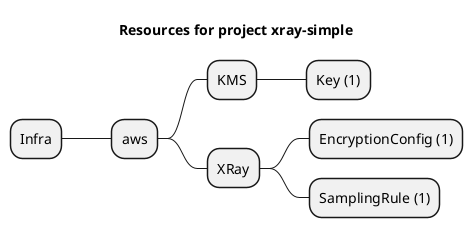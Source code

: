 @startmindmap
title Resources for project xray-simple
skinparam monochrome true
+ Infra
++ aws
+++ KMS
++++ Key (1)
+++ XRay
++++ EncryptionConfig (1)
++++ SamplingRule (1)
@endmindmap
